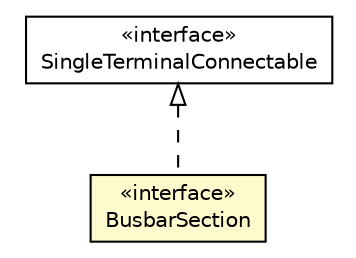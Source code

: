 #!/usr/local/bin/dot
#
# Class diagram 
# Generated by UMLGraph version R5_6 (http://www.umlgraph.org/)
#

digraph G {
	edge [fontname="Helvetica",fontsize=10,labelfontname="Helvetica",labelfontsize=10];
	node [fontname="Helvetica",fontsize=10,shape=plaintext];
	nodesep=0.25;
	ranksep=0.5;
	// eu.itesla_project.iidm.network.SingleTerminalConnectable
	c637 [label=<<table title="eu.itesla_project.iidm.network.SingleTerminalConnectable" border="0" cellborder="1" cellspacing="0" cellpadding="2" port="p" href="./SingleTerminalConnectable.html">
		<tr><td><table border="0" cellspacing="0" cellpadding="1">
<tr><td align="center" balign="center"> &#171;interface&#187; </td></tr>
<tr><td align="center" balign="center"> SingleTerminalConnectable </td></tr>
		</table></td></tr>
		</table>>, URL="./SingleTerminalConnectable.html", fontname="Helvetica", fontcolor="black", fontsize=10.0];
	// eu.itesla_project.iidm.network.BusbarSection
	c733 [label=<<table title="eu.itesla_project.iidm.network.BusbarSection" border="0" cellborder="1" cellspacing="0" cellpadding="2" port="p" bgcolor="lemonChiffon" href="./BusbarSection.html">
		<tr><td><table border="0" cellspacing="0" cellpadding="1">
<tr><td align="center" balign="center"> &#171;interface&#187; </td></tr>
<tr><td align="center" balign="center"> BusbarSection </td></tr>
		</table></td></tr>
		</table>>, URL="./BusbarSection.html", fontname="Helvetica", fontcolor="black", fontsize=10.0];
	//eu.itesla_project.iidm.network.BusbarSection implements eu.itesla_project.iidm.network.SingleTerminalConnectable
	c637:p -> c733:p [dir=back,arrowtail=empty,style=dashed];
}

